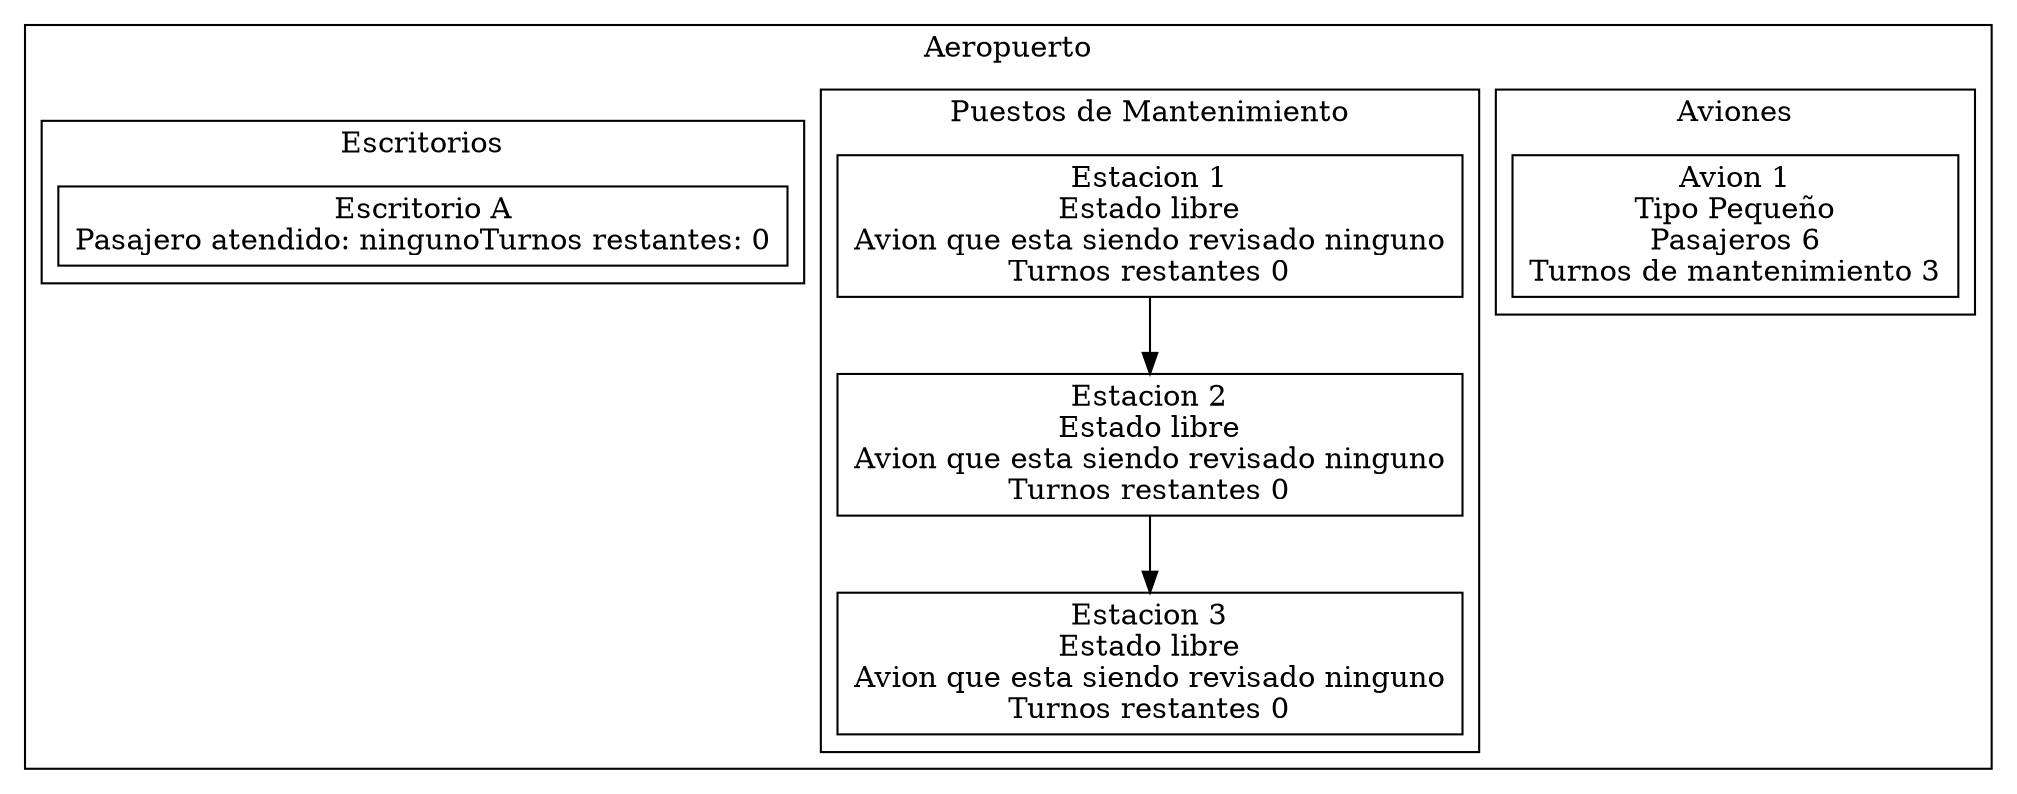 digraph{ 
 node[shape = record];subgraph clusterAeropuerto{
label = "Aeropuerto";
subgraph clusterAviones{
rankdir = BT;
label = " Aviones "nca0[label = "Avion 1\nTipo Pequeño\nPasajeros 6\nTurnos de mantenimiento 3"];
}
subgraph clusterPuestosmantenimiento{
label = " Puestos de Mantenimiento "lpm0[label = "Estacion 1\nEstado libre\nAvion que esta siendo revisado ninguno\nTurnos restantes 0"];
lpm1[label = "Estacion 2\nEstado libre\nAvion que esta siendo revisado ninguno\nTurnos restantes 0"];
lpm2[label = "Estacion 3\nEstado libre\nAvion que esta siendo revisado ninguno\nTurnos restantes 0"];
lpm0->lpm1
lpm1->lpm2
}subgraph clusterColaesperamantenimiento{
label = " Cola de espera para Mantenimiento "}subgraph clusterColaPasajeros{
label = "Cola de espera para pasajeros "}subgraph clusterListaMaletas{
label = "Maletas de pasajeros"
}subgraph clusterEscritorios{
label = "Escritorios"
{rank = "same"
le0[label ="Escritorio A\nPasajero atendido: ningunoTurnos restantes: 0"];
}}}
}
